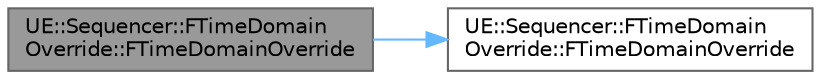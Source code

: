 digraph "UE::Sequencer::FTimeDomainOverride::FTimeDomainOverride"
{
 // INTERACTIVE_SVG=YES
 // LATEX_PDF_SIZE
  bgcolor="transparent";
  edge [fontname=Helvetica,fontsize=10,labelfontname=Helvetica,labelfontsize=10];
  node [fontname=Helvetica,fontsize=10,shape=box,height=0.2,width=0.4];
  rankdir="LR";
  Node1 [id="Node000001",label="UE::Sequencer::FTimeDomain\lOverride::FTimeDomainOverride",height=0.2,width=0.4,color="gray40", fillcolor="grey60", style="filled", fontcolor="black",tooltip=" "];
  Node1 -> Node2 [id="edge1_Node000001_Node000002",color="steelblue1",style="solid",tooltip=" "];
  Node2 [id="Node000002",label="UE::Sequencer::FTimeDomain\lOverride::FTimeDomainOverride",height=0.2,width=0.4,color="grey40", fillcolor="white", style="filled",URL="$d4/d14/structUE_1_1Sequencer_1_1FTimeDomainOverride.html#a0c11967fc0ef68153cc906b0d34e507e",tooltip=" "];
}
